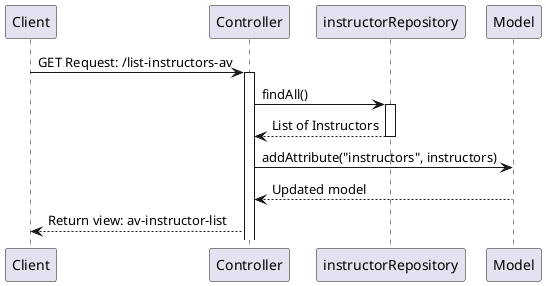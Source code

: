 @startuml
participant Client
participant Controller
participant instructorRepository
participant Model

Client -> Controller: GET Request: /list-instructors-av
activate Controller
Controller -> instructorRepository: findAll()
activate instructorRepository
instructorRepository --> Controller: List of Instructors
deactivate instructorRepository
Controller -> Model: addAttribute("instructors", instructors)
Model --> Controller: Updated model
Controller --> Client: Return view: av-instructor-list
@enduml
